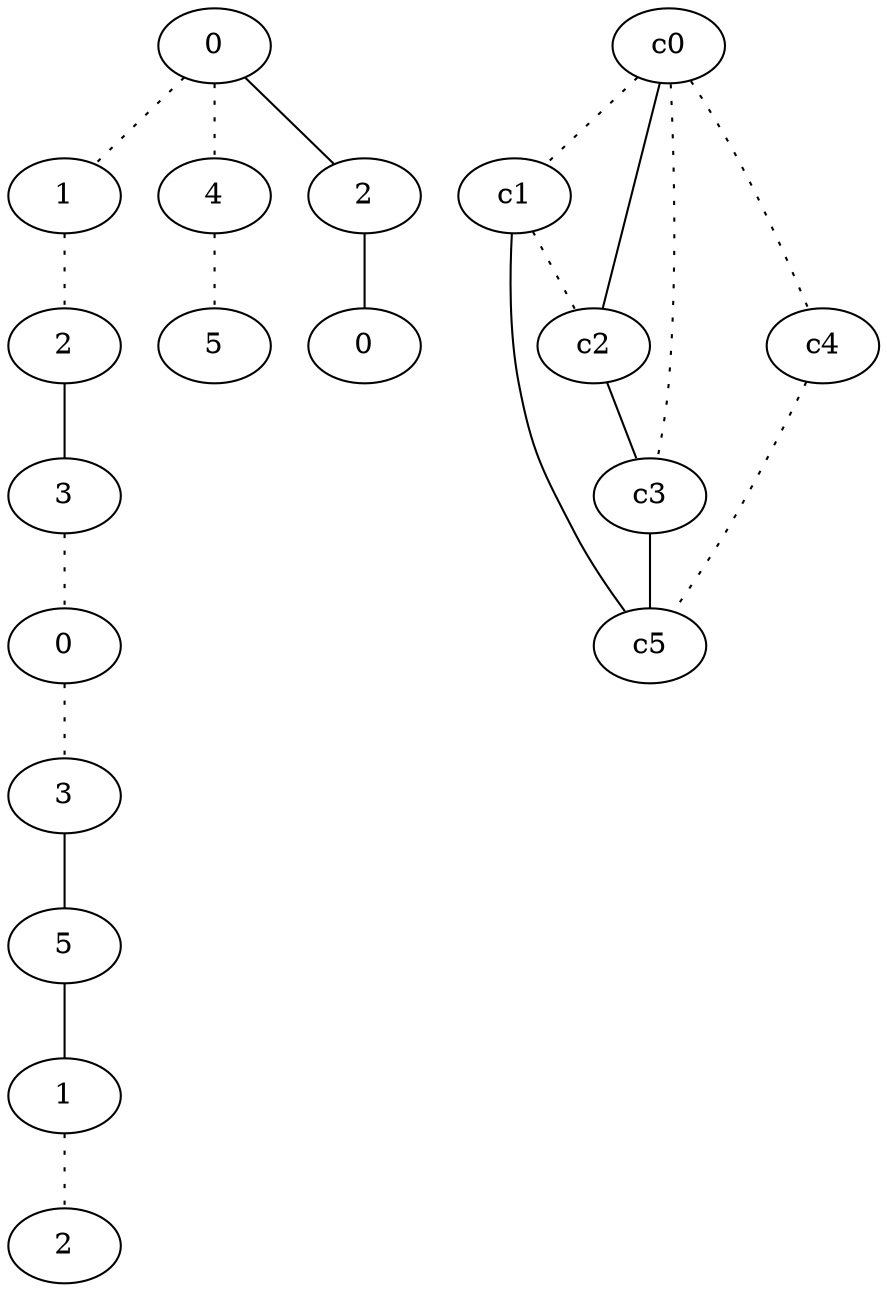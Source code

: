 graph {
a0[label=0];
a1[label=1];
a2[label=2];
a3[label=3];
a4[label=0];
a5[label=3];
a6[label=5];
a7[label=1];
a8[label=2];
a9[label=4];
a10[label=5];
a11[label=2];
a12[label=0];
a0 -- a1 [style=dotted];
a0 -- a9 [style=dotted];
a0 -- a11;
a1 -- a2 [style=dotted];
a2 -- a3;
a3 -- a4 [style=dotted];
a4 -- a5 [style=dotted];
a5 -- a6;
a6 -- a7;
a7 -- a8 [style=dotted];
a9 -- a10 [style=dotted];
a11 -- a12;
c0 -- c1 [style=dotted];
c0 -- c2;
c0 -- c3 [style=dotted];
c0 -- c4 [style=dotted];
c1 -- c2 [style=dotted];
c1 -- c5;
c2 -- c3;
c3 -- c5;
c4 -- c5 [style=dotted];
}

